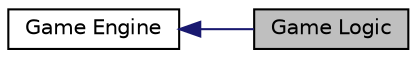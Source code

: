 digraph structs
{
  edge [fontname="Helvetica",fontsize="10",labelfontname="Helvetica",labelfontsize="10"];
  node [fontname="Helvetica",fontsize="10",shape=record];
  rankdir=LR;
  Node0 [label="Game Logic",height=0.2,width=0.4,color="black", fillcolor="grey75", style="filled" fontcolor="black"];
  Node1 [label="Game Engine",height=0.2,width=0.4,color="black", fillcolor="white", style="filled",URL="$d4/d77/group__bge.html"];
  Node1->Node0 [shape=plaintext, color="midnightblue", dir="back", style="solid"];
}
